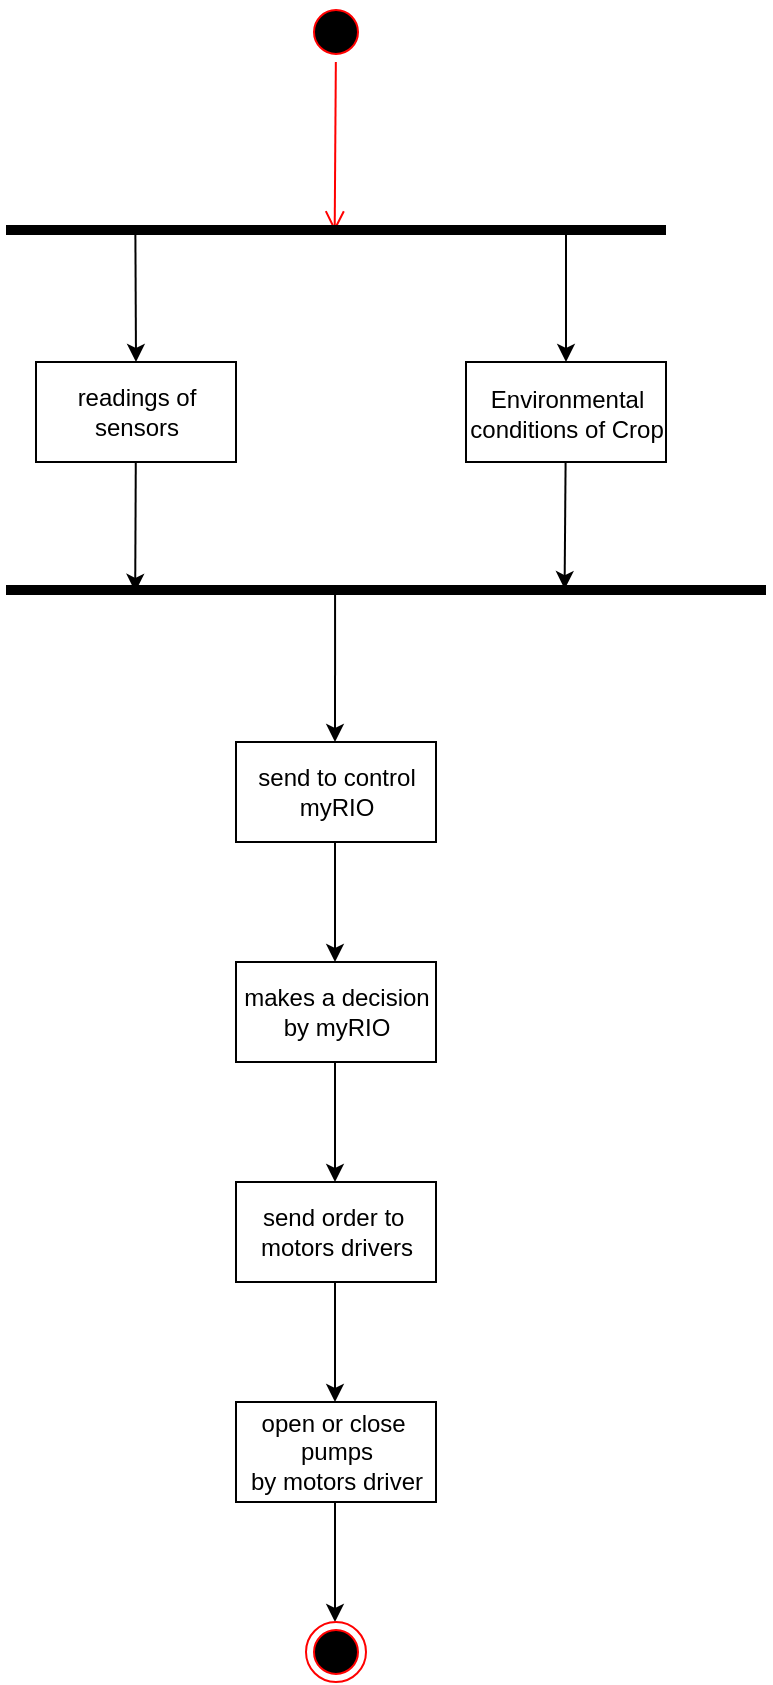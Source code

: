 <mxfile version="18.0.6" type="device"><diagram id="bjinJ1boLkgjuonL6FCm" name="Page-1"><mxGraphModel dx="1038" dy="660" grid="1" gridSize="10" guides="1" tooltips="1" connect="1" arrows="1" fold="1" page="1" pageScale="1" pageWidth="850" pageHeight="1100" math="0" shadow="0"><root><mxCell id="0"/><mxCell id="1" parent="0"/><mxCell id="YjW9FFmvymUP952eY2B9-6" style="edgeStyle=none;rounded=0;orthogonalLoop=1;jettySize=auto;html=1;entryX=0.17;entryY=0.617;entryDx=0;entryDy=0;entryPerimeter=0;" parent="1" source="AHrZptyba8wfE7c3qW3--3" target="YjW9FFmvymUP952eY2B9-5" edge="1"><mxGeometry relative="1" as="geometry"/></mxCell><mxCell id="AHrZptyba8wfE7c3qW3--3" value="readings of&lt;br&gt;sensors" style="html=1;dashed=0;whitespace=wrap;" parent="1" vertex="1"><mxGeometry x="235" y="180" width="100" height="50" as="geometry"/></mxCell><mxCell id="AHrZptyba8wfE7c3qW3--4" value="" style="endArrow=classic;html=1;rounded=0;exitX=0.433;exitY=0.53;exitDx=0;exitDy=0;exitPerimeter=0;" parent="1" source="YjW9FFmvymUP952eY2B9-5" edge="1"><mxGeometry width="50" height="50" relative="1" as="geometry"><mxPoint x="384.5" y="310" as="sourcePoint"/><mxPoint x="384.5" y="370" as="targetPoint"/></mxGeometry></mxCell><mxCell id="AHrZptyba8wfE7c3qW3--5" value="" style="ellipse;html=1;shape=startState;fillColor=#000000;strokeColor=#ff0000;" parent="1" vertex="1"><mxGeometry x="370" width="30" height="30" as="geometry"/></mxCell><mxCell id="AHrZptyba8wfE7c3qW3--6" value="" style="html=1;verticalAlign=bottom;endArrow=open;endSize=8;strokeColor=#ff0000;rounded=0;entryX=0.498;entryY=0.588;entryDx=0;entryDy=0;entryPerimeter=0;" parent="1" source="AHrZptyba8wfE7c3qW3--5" target="YjW9FFmvymUP952eY2B9-1" edge="1"><mxGeometry relative="1" as="geometry"><mxPoint x="385" y="100" as="targetPoint"/></mxGeometry></mxCell><mxCell id="AHrZptyba8wfE7c3qW3--7" value="send to control&lt;br&gt;myRIO" style="html=1;dashed=0;whitespace=wrap;" parent="1" vertex="1"><mxGeometry x="335" y="370" width="100" height="50" as="geometry"/></mxCell><mxCell id="AHrZptyba8wfE7c3qW3--8" value="" style="endArrow=classic;html=1;rounded=0;" parent="1" edge="1"><mxGeometry width="50" height="50" relative="1" as="geometry"><mxPoint x="384.5" y="420" as="sourcePoint"/><mxPoint x="384.5" y="480" as="targetPoint"/><Array as="points"><mxPoint x="384.5" y="460"/></Array></mxGeometry></mxCell><mxCell id="AHrZptyba8wfE7c3qW3--9" value="makes a decision&lt;br&gt;by myRIO" style="html=1;dashed=0;whitespace=wrap;" parent="1" vertex="1"><mxGeometry x="335" y="480" width="100" height="50" as="geometry"/></mxCell><mxCell id="AHrZptyba8wfE7c3qW3--10" value="" style="endArrow=classic;html=1;rounded=0;" parent="1" edge="1"><mxGeometry width="50" height="50" relative="1" as="geometry"><mxPoint x="384.5" y="530" as="sourcePoint"/><mxPoint x="384.5" y="590" as="targetPoint"/><Array as="points"><mxPoint x="384.5" y="560"/></Array></mxGeometry></mxCell><mxCell id="AHrZptyba8wfE7c3qW3--11" value="send order to&amp;nbsp;&lt;br&gt;motors drivers" style="html=1;dashed=0;whitespace=wrap;" parent="1" vertex="1"><mxGeometry x="335" y="590" width="100" height="50" as="geometry"/></mxCell><mxCell id="AHrZptyba8wfE7c3qW3--12" value="" style="endArrow=classic;html=1;rounded=0;" parent="1" edge="1"><mxGeometry width="50" height="50" relative="1" as="geometry"><mxPoint x="384.5" y="640" as="sourcePoint"/><mxPoint x="384.5" y="700" as="targetPoint"/></mxGeometry></mxCell><mxCell id="AHrZptyba8wfE7c3qW3--13" value="open or close&amp;nbsp;&lt;br&gt;pumps&lt;br&gt;by motors driver" style="html=1;dashed=0;whitespace=wrap;" parent="1" vertex="1"><mxGeometry x="335" y="700" width="100" height="50" as="geometry"/></mxCell><mxCell id="AHrZptyba8wfE7c3qW3--14" value="" style="endArrow=classic;html=1;rounded=0;" parent="1" edge="1"><mxGeometry width="50" height="50" relative="1" as="geometry"><mxPoint x="384.5" y="750" as="sourcePoint"/><mxPoint x="384.5" y="810" as="targetPoint"/></mxGeometry></mxCell><mxCell id="AHrZptyba8wfE7c3qW3--15" value="" style="ellipse;html=1;shape=endState;fillColor=#000000;strokeColor=#ff0000;" parent="1" vertex="1"><mxGeometry x="370" y="810" width="30" height="30" as="geometry"/></mxCell><mxCell id="YjW9FFmvymUP952eY2B9-1" value="" style="line;strokeWidth=5;fillColor=none;align=left;verticalAlign=middle;spacingTop=-1;spacingLeft=3;spacingRight=3;rotatable=0;labelPosition=right;points=[];portConstraint=eastwest;strokeColor=inherit;fontStyle=0;fontSize=22;" parent="1" vertex="1"><mxGeometry x="220" y="110" width="330" height="8" as="geometry"/></mxCell><mxCell id="YjW9FFmvymUP952eY2B9-2" value="" style="endArrow=classic;html=1;rounded=0;entryX=0.5;entryY=0;entryDx=0;entryDy=0;exitX=0.196;exitY=0.436;exitDx=0;exitDy=0;exitPerimeter=0;" parent="1" source="YjW9FFmvymUP952eY2B9-1" target="AHrZptyba8wfE7c3qW3--3" edge="1"><mxGeometry width="50" height="50" relative="1" as="geometry"><mxPoint x="70" y="200" as="sourcePoint"/><mxPoint x="120" y="150" as="targetPoint"/></mxGeometry></mxCell><mxCell id="YjW9FFmvymUP952eY2B9-7" style="edgeStyle=none;rounded=0;orthogonalLoop=1;jettySize=auto;html=1;entryX=0.735;entryY=0.447;entryDx=0;entryDy=0;entryPerimeter=0;" parent="1" source="YjW9FFmvymUP952eY2B9-3" target="YjW9FFmvymUP952eY2B9-5" edge="1"><mxGeometry relative="1" as="geometry"><mxPoint x="500" y="290" as="targetPoint"/></mxGeometry></mxCell><mxCell id="YjW9FFmvymUP952eY2B9-3" value="&lt;font size=&quot;1&quot;&gt;&lt;span style=&quot;font-size: 14px;&quot;&gt;&amp;nbsp;&lt;/span&gt;&lt;/font&gt;Environmental&amp;nbsp;&lt;div&gt;conditions&amp;nbsp;&lt;span style=&quot;background-color: initial;&quot;&gt;of Crop&lt;/span&gt;&lt;/div&gt;" style="html=1;dashed=0;whitespace=wrap;" parent="1" vertex="1"><mxGeometry x="450" y="180" width="100" height="50" as="geometry"/></mxCell><mxCell id="YjW9FFmvymUP952eY2B9-4" value="" style="endArrow=classic;html=1;rounded=0;entryX=0.5;entryY=0;entryDx=0;entryDy=0;" parent="1" target="YjW9FFmvymUP952eY2B9-3" edge="1"><mxGeometry width="50" height="50" relative="1" as="geometry"><mxPoint x="500" y="114" as="sourcePoint"/><mxPoint x="450" y="130" as="targetPoint"/></mxGeometry></mxCell><mxCell id="YjW9FFmvymUP952eY2B9-5" value="" style="line;strokeWidth=5;fillColor=none;align=left;verticalAlign=middle;spacingTop=-1;spacingLeft=3;spacingRight=3;rotatable=0;labelPosition=right;points=[];portConstraint=eastwest;strokeColor=inherit;fontStyle=0;fontSize=22;" parent="1" vertex="1"><mxGeometry x="220" y="290" width="380" height="8" as="geometry"/></mxCell></root></mxGraphModel></diagram></mxfile>